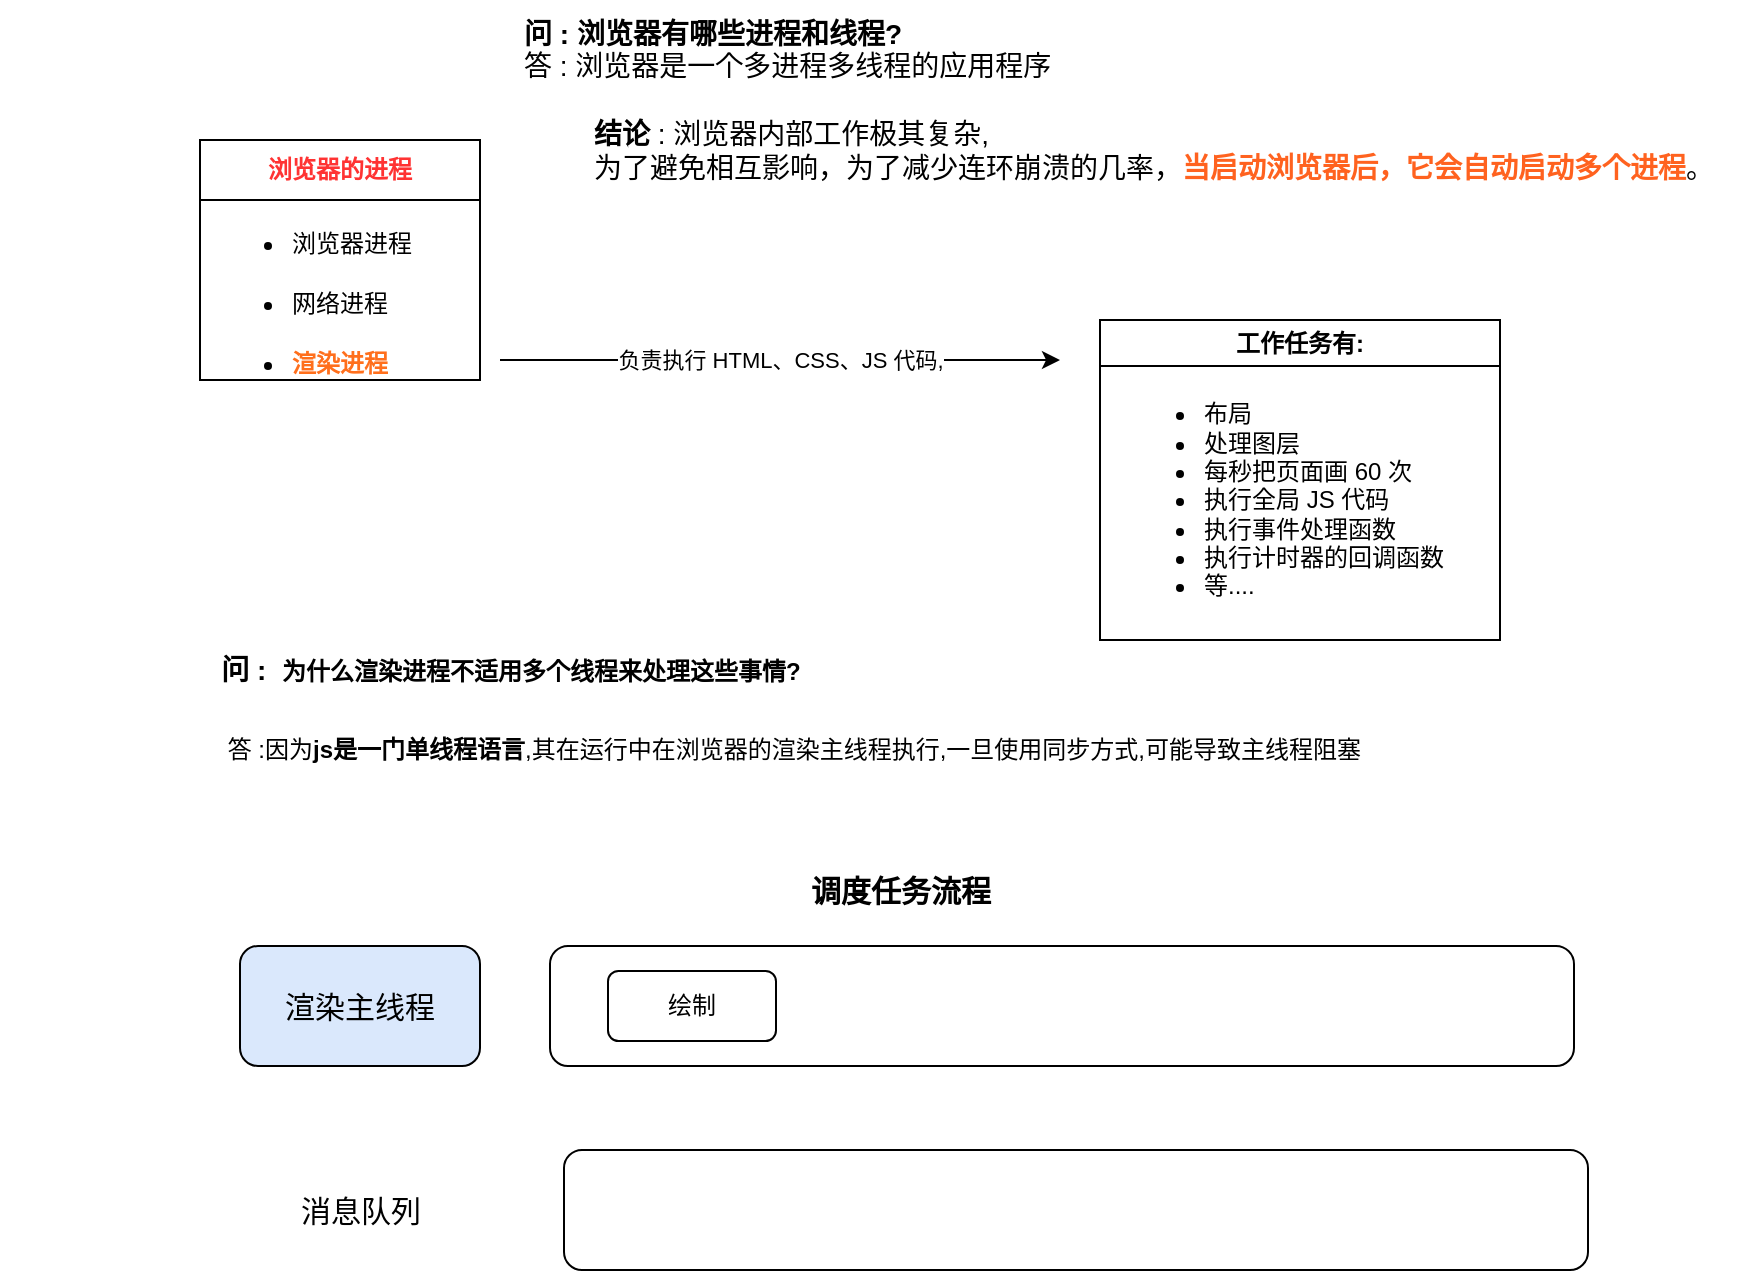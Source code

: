 <mxfile version="24.8.4">
  <diagram name="第 1 页" id="bd0HMYXnVdFjps3pgyaA">
    <mxGraphModel dx="2261" dy="746" grid="1" gridSize="7" guides="1" tooltips="1" connect="1" arrows="1" fold="1" page="1" pageScale="1" pageWidth="827" pageHeight="1169" background="#ffffff" math="0" shadow="0">
      <root>
        <mxCell id="0" />
        <mxCell id="1" parent="0" />
        <mxCell id="t5qCFri2BIjLL-AJFP3x-11" value="&lt;b style=&quot;&quot;&gt;&lt;font color=&quot;#ff3333&quot;&gt;浏览器的进程&lt;/font&gt;&lt;/b&gt;" style="swimlane;fontStyle=0;childLayout=stackLayout;horizontal=1;startSize=30;horizontalStack=0;resizeParent=1;resizeParentMax=0;resizeLast=0;collapsible=1;marginBottom=0;whiteSpace=wrap;html=1;" vertex="1" parent="1">
          <mxGeometry x="20" y="80" width="140" height="120" as="geometry" />
        </mxCell>
        <mxCell id="t5qCFri2BIjLL-AJFP3x-12" value="&lt;ul&gt;&lt;li&gt;浏览器进程&lt;/li&gt;&lt;/ul&gt;" style="text;strokeColor=none;fillColor=none;align=left;verticalAlign=middle;spacingLeft=4;spacingRight=4;overflow=hidden;points=[[0,0.5],[1,0.5]];portConstraint=eastwest;rotatable=0;whiteSpace=wrap;html=1;" vertex="1" parent="t5qCFri2BIjLL-AJFP3x-11">
          <mxGeometry y="30" width="140" height="30" as="geometry" />
        </mxCell>
        <mxCell id="t5qCFri2BIjLL-AJFP3x-13" value="&lt;ul&gt;&lt;li&gt;网络进程&lt;/li&gt;&lt;/ul&gt;" style="text;strokeColor=none;fillColor=none;align=left;verticalAlign=middle;spacingLeft=4;spacingRight=4;overflow=hidden;points=[[0,0.5],[1,0.5]];portConstraint=eastwest;rotatable=0;whiteSpace=wrap;html=1;" vertex="1" parent="t5qCFri2BIjLL-AJFP3x-11">
          <mxGeometry y="60" width="140" height="30" as="geometry" />
        </mxCell>
        <mxCell id="t5qCFri2BIjLL-AJFP3x-14" value="&lt;ul&gt;&lt;li&gt;&lt;b&gt;&lt;font color=&quot;#ff6f1c&quot;&gt;渲染进程&lt;/font&gt;&lt;/b&gt;&lt;/li&gt;&lt;/ul&gt;" style="text;strokeColor=none;fillColor=none;align=left;verticalAlign=middle;spacingLeft=4;spacingRight=4;overflow=hidden;points=[[0,0.5],[1,0.5]];portConstraint=eastwest;rotatable=0;whiteSpace=wrap;html=1;" vertex="1" parent="t5qCFri2BIjLL-AJFP3x-11">
          <mxGeometry y="90" width="140" height="30" as="geometry" />
        </mxCell>
        <mxCell id="t5qCFri2BIjLL-AJFP3x-20" value="" style="endArrow=classic;html=1;rounded=0;" edge="1" parent="1">
          <mxGeometry relative="1" as="geometry">
            <mxPoint x="170" y="190" as="sourcePoint" />
            <mxPoint x="450" y="190" as="targetPoint" />
          </mxGeometry>
        </mxCell>
        <mxCell id="t5qCFri2BIjLL-AJFP3x-22" value="负责执行 HTML、CSS、JS 代码," style="edgeLabel;html=1;align=center;verticalAlign=middle;resizable=0;points=[];" vertex="1" connectable="0" parent="t5qCFri2BIjLL-AJFP3x-20">
          <mxGeometry x="0.044" y="-3" relative="1" as="geometry">
            <mxPoint x="-6" y="-3" as="offset" />
          </mxGeometry>
        </mxCell>
        <mxCell id="t5qCFri2BIjLL-AJFP3x-24" value="工作任务有:" style="swimlane;whiteSpace=wrap;html=1;startSize=23;" vertex="1" parent="1">
          <mxGeometry x="470" y="170" width="200" height="160" as="geometry" />
        </mxCell>
        <mxCell id="t5qCFri2BIjLL-AJFP3x-25" value="&lt;ul&gt;&lt;li style=&quot;&quot;&gt;布局&lt;/li&gt;&lt;li&gt;处理图层&lt;/li&gt;&lt;li&gt;每秒把页面画 60 次&lt;/li&gt;&lt;li&gt;执行全局 JS 代码&lt;/li&gt;&lt;li&gt;执行事件处理函数&lt;/li&gt;&lt;li&gt;执行计时器的回调函数&lt;/li&gt;&lt;li&gt;等....&lt;/li&gt;&lt;/ul&gt;" style="text;html=1;align=left;verticalAlign=middle;resizable=0;points=[];autosize=1;strokeColor=none;fillColor=none;" vertex="1" parent="t5qCFri2BIjLL-AJFP3x-24">
          <mxGeometry x="10" y="20" width="180" height="140" as="geometry" />
        </mxCell>
        <mxCell id="t5qCFri2BIjLL-AJFP3x-26" value="&lt;font style=&quot;font-size: 14px;&quot;&gt;&lt;b style=&quot;background-color: initial;&quot;&gt;问 : 浏览器有哪些进程和线程?&lt;/b&gt;&lt;br&gt;&lt;span style=&quot;background-color: initial;&quot;&gt;答 : 浏览器是一个多进程多线程的应用程序&lt;/span&gt;&lt;/font&gt;&lt;div&gt;&lt;span style=&quot;font-size: 14px;&quot;&gt;&lt;br&gt;&lt;/span&gt;&lt;div style=&quot;font-size: 14px;&quot;&gt;&lt;font style=&quot;font-size: 14px;&quot;&gt;&lt;b style=&quot;background-color: initial;&quot;&gt;&amp;nbsp; &amp;nbsp; &amp;nbsp; &amp;nbsp; &amp;nbsp;结论&lt;/b&gt;&lt;span style=&quot;background-color: initial;&quot;&gt; : 浏览器内部工作极其复杂,&lt;/span&gt;&lt;/font&gt;&lt;/div&gt;&lt;div style=&quot;font-size: 14px;&quot;&gt;&lt;span style=&quot;background-color: initial;&quot;&gt;&lt;font style=&quot;font-size: 14px;&quot;&gt;&amp;nbsp; &amp;nbsp; &amp;nbsp; &amp;nbsp; &amp;nbsp;为了避免相互影响，为了减少连环崩溃的几率，&lt;b&gt;&lt;font color=&quot;#ff621f&quot;&gt;当启动浏览器后，它会自动启动多个进程&lt;/font&gt;&lt;/b&gt;。&lt;/font&gt;&lt;/span&gt;&lt;/div&gt;&lt;/div&gt;" style="text;html=1;align=left;verticalAlign=middle;resizable=0;points=[];autosize=1;strokeColor=none;fillColor=none;" vertex="1" parent="1">
          <mxGeometry x="180" y="10" width="620" height="100" as="geometry" />
        </mxCell>
        <mxCell id="t5qCFri2BIjLL-AJFP3x-29" value="&lt;b style=&quot;font-size: 14px; text-align: left; background-color: initial;&quot;&gt;问 :&amp;nbsp;&amp;nbsp;&lt;/b&gt;&lt;b&gt;为什么渲染进程不适用多个线程来处理这些事情?&lt;/b&gt;" style="text;html=1;align=center;verticalAlign=middle;resizable=0;points=[];autosize=1;strokeColor=none;fillColor=none;" vertex="1" parent="1">
          <mxGeometry x="20" y="330" width="310" height="30" as="geometry" />
        </mxCell>
        <mxCell id="t5qCFri2BIjLL-AJFP3x-30" value="&lt;blockquote style=&quot;margin: 0 0 0 40px; border: none; padding: 0px;&quot;&gt;&lt;blockquote style=&quot;margin: 0 0 0 40px; border: none; padding: 0px;&quot;&gt;&amp;nbsp; &amp;nbsp; &amp;nbsp; &amp;nbsp;答 :因为&lt;b&gt;js是一门单线程语言&lt;/b&gt;,其在运行中在浏览器的渲染主线程执行,一旦使用同步方式,可能导致主线程阻塞&lt;/blockquote&gt;&lt;/blockquote&gt;" style="text;html=1;align=center;verticalAlign=middle;resizable=0;points=[];autosize=1;strokeColor=none;fillColor=none;" vertex="1" parent="1">
          <mxGeometry x="-80" y="370" width="690" height="30" as="geometry" />
        </mxCell>
        <mxCell id="t5qCFri2BIjLL-AJFP3x-31" value="&lt;b&gt;&lt;font style=&quot;font-size: 15px;&quot;&gt;调度任务流程&lt;/font&gt;&lt;/b&gt;" style="text;html=1;align=center;verticalAlign=middle;resizable=0;points=[];autosize=1;strokeColor=none;fillColor=none;" vertex="1" parent="1">
          <mxGeometry x="315" y="440" width="110" height="30" as="geometry" />
        </mxCell>
        <mxCell id="t5qCFri2BIjLL-AJFP3x-32" value="&lt;font style=&quot;font-size: 15px;&quot;&gt;渲染主线程&lt;/font&gt;" style="rounded=1;whiteSpace=wrap;html=1;fillColor=#dae8fc;strokeColor=#000000;" vertex="1" parent="1">
          <mxGeometry x="40" y="483" width="120" height="60" as="geometry" />
        </mxCell>
        <mxCell id="t5qCFri2BIjLL-AJFP3x-33" value="" style="rounded=1;whiteSpace=wrap;html=1;" vertex="1" parent="1">
          <mxGeometry x="195" y="483" width="512" height="60" as="geometry" />
        </mxCell>
        <mxCell id="t5qCFri2BIjLL-AJFP3x-34" value="绘制" style="rounded=1;whiteSpace=wrap;html=1;" vertex="1" parent="1">
          <mxGeometry x="224" y="495.5" width="84" height="35" as="geometry" />
        </mxCell>
        <mxCell id="t5qCFri2BIjLL-AJFP3x-35" value="&lt;span style=&quot;color: rgba(0, 0, 0, 0); font-family: monospace; font-size: 0px; text-align: start;&quot;&gt;%3CmxGraphModel%3E%3Croot%3E%3CmxCell%20id%3D%220%22%2F%3E%3CmxCell%20id%3D%221%22%20parent%3D%220%22%2F%3E%3CmxCell%20id%3D%222%22%20value%3D%22%E6%B8%B2%E6%9F%93%E4%B8%BB%E7%BA%BF%E7%A8%8B%22%20style%3D%22rounded%3D1%3BwhiteSpace%3Dwrap%3Bhtml%3D1%3BfillColor%3D%23dae8fc%3BstrokeColor%3D%23000000%3B%22%20vertex%3D%221%22%20parent%3D%221%22%3E%3CmxGeometry%20x%3D%2240%22%20y%3D%22483%22%20width%3D%22120%22%20height%3D%2260%22%20as%3D%22geometry%22%2F%3E%3C%2FmxCell%3E%3CmxCell%20id%3D%223%22%20value%3D%22%22%20style%3D%22rounded%3D1%3BwhiteSpace%3Dwrap%3Bhtml%3D1%3B%22%20vertex%3D%221%22%20parent%3D%221%22%3E%3CmxGeometry%20x%3D%22195%22%20y%3D%22483%22%20width%3D%22512%22%20height%3D%2260%22%20as%3D%22geometry%22%2F%3E%3C%2FmxCell%3E%3CmxCell%20id%3D%224%22%20value%3D%22%E7%BB%98%E5%88%B6%22%20style%3D%22rounded%3D1%3BwhiteSpace%3Dwrap%3Bhtml%3D1%3B%22%20vertex%3D%221%22%20parent%3D%221%22%3E%3CmxGeometry%20x%3D%22224%22%20y%3D%22495.5%22%20width%3D%2284%22%20height%3D%2235%22%20as%3D%22geometry%22%2F%3E%3C%2FmxCell%3E%3C%2Froot%3E%3C%2FmxGraphModel%3E&lt;/span&gt;" style="text;html=1;align=center;verticalAlign=middle;resizable=0;points=[];autosize=1;strokeColor=none;fillColor=none;" vertex="1" parent="1">
          <mxGeometry x="59" y="584" width="21" height="35" as="geometry" />
        </mxCell>
        <mxCell id="t5qCFri2BIjLL-AJFP3x-37" value="" style="rounded=1;whiteSpace=wrap;html=1;" vertex="1" parent="1">
          <mxGeometry x="202" y="585" width="512" height="60" as="geometry" />
        </mxCell>
        <mxCell id="t5qCFri2BIjLL-AJFP3x-38" value="&lt;font style=&quot;font-size: 15px;&quot;&gt;消息队列&lt;/font&gt;" style="text;html=1;align=center;verticalAlign=middle;resizable=0;points=[];autosize=1;strokeColor=none;fillColor=none;" vertex="1" parent="1">
          <mxGeometry x="61.5" y="597.5" width="77" height="35" as="geometry" />
        </mxCell>
      </root>
    </mxGraphModel>
  </diagram>
</mxfile>
